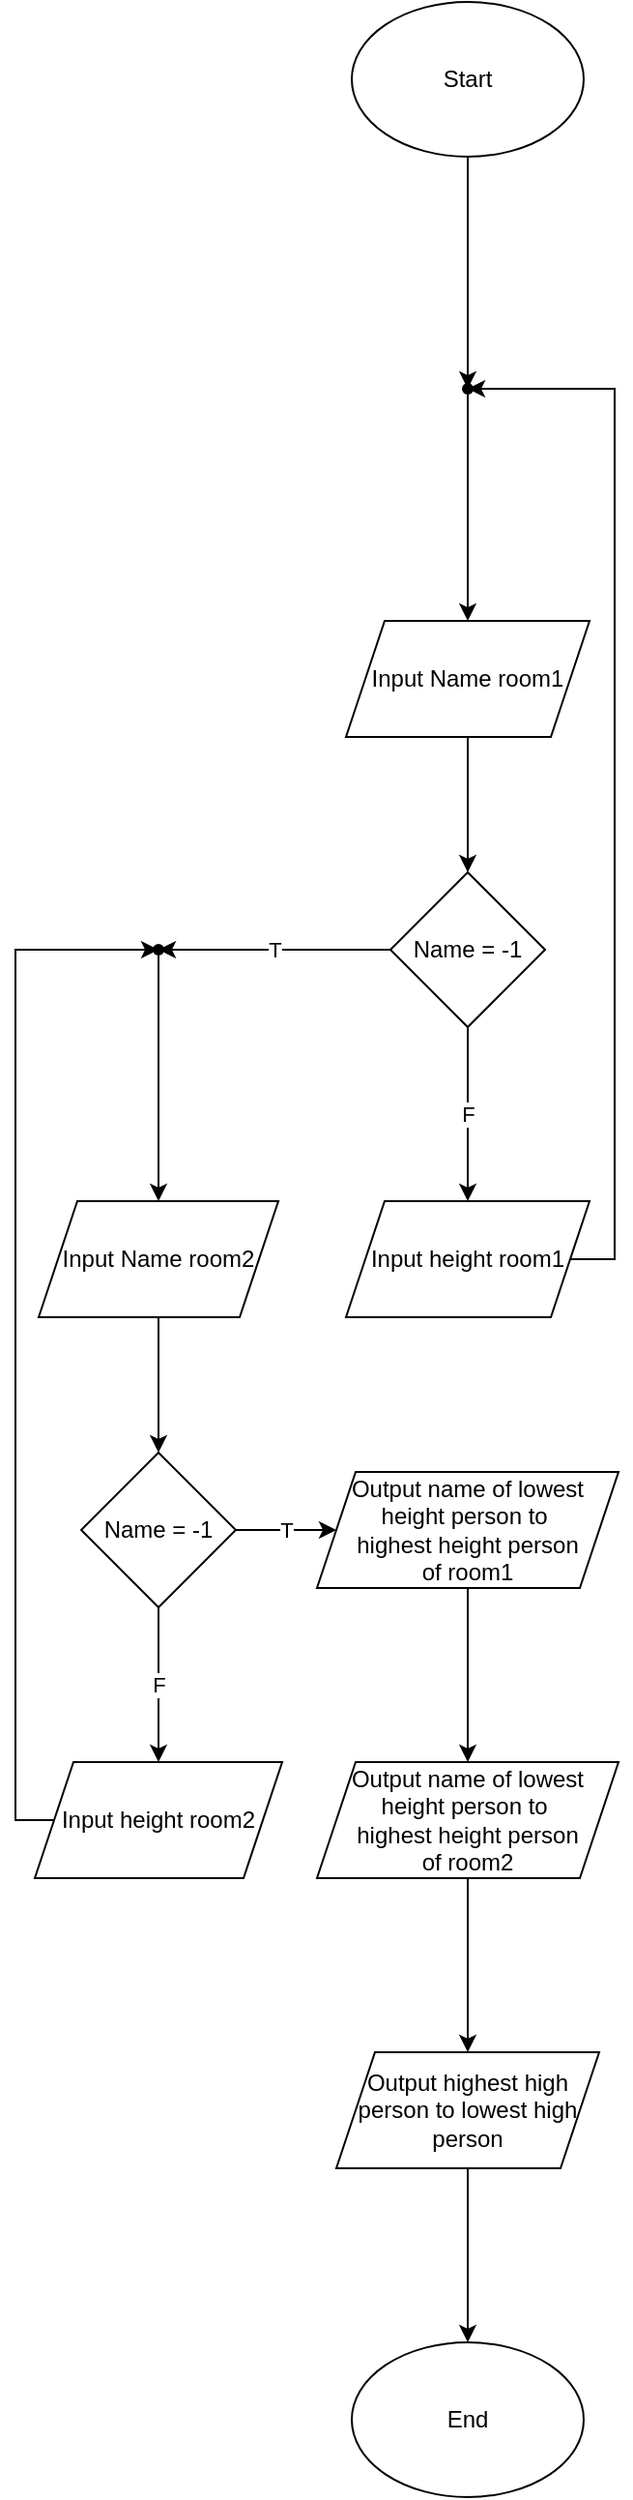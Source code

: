 <mxfile version="25.0.3">
  <diagram name="หน้า-1" id="uFgufKT6krchcm-q_aM_">
    <mxGraphModel dx="1050" dy="530" grid="1" gridSize="10" guides="1" tooltips="1" connect="1" arrows="1" fold="1" page="1" pageScale="1" pageWidth="827" pageHeight="1169" math="0" shadow="0">
      <root>
        <mxCell id="0" />
        <mxCell id="1" parent="0" />
        <mxCell id="U8AcKcACCjuobLFnIIkW-9" value="" style="edgeStyle=orthogonalEdgeStyle;rounded=0;orthogonalLoop=1;jettySize=auto;html=1;" edge="1" parent="1" source="U8AcKcACCjuobLFnIIkW-1" target="U8AcKcACCjuobLFnIIkW-8">
          <mxGeometry relative="1" as="geometry" />
        </mxCell>
        <mxCell id="U8AcKcACCjuobLFnIIkW-1" value="Start" style="ellipse;whiteSpace=wrap;html=1;" vertex="1" parent="1">
          <mxGeometry x="354" y="10" width="120" height="80" as="geometry" />
        </mxCell>
        <mxCell id="U8AcKcACCjuobLFnIIkW-5" value="" style="edgeStyle=orthogonalEdgeStyle;rounded=0;orthogonalLoop=1;jettySize=auto;html=1;" edge="1" parent="1" source="U8AcKcACCjuobLFnIIkW-2" target="U8AcKcACCjuobLFnIIkW-4">
          <mxGeometry relative="1" as="geometry" />
        </mxCell>
        <mxCell id="U8AcKcACCjuobLFnIIkW-2" value="Input Name room1" style="shape=parallelogram;perimeter=parallelogramPerimeter;whiteSpace=wrap;html=1;fixedSize=1;" vertex="1" parent="1">
          <mxGeometry x="351" y="330" width="126" height="60" as="geometry" />
        </mxCell>
        <mxCell id="U8AcKcACCjuobLFnIIkW-7" value="F" style="edgeStyle=orthogonalEdgeStyle;rounded=0;orthogonalLoop=1;jettySize=auto;html=1;" edge="1" parent="1" source="U8AcKcACCjuobLFnIIkW-4" target="U8AcKcACCjuobLFnIIkW-6">
          <mxGeometry relative="1" as="geometry" />
        </mxCell>
        <mxCell id="U8AcKcACCjuobLFnIIkW-20" value="T" style="edgeStyle=orthogonalEdgeStyle;rounded=0;orthogonalLoop=1;jettySize=auto;html=1;" edge="1" parent="1" source="U8AcKcACCjuobLFnIIkW-4" target="U8AcKcACCjuobLFnIIkW-19">
          <mxGeometry relative="1" as="geometry" />
        </mxCell>
        <mxCell id="U8AcKcACCjuobLFnIIkW-4" value="Name = -1" style="rhombus;whiteSpace=wrap;html=1;" vertex="1" parent="1">
          <mxGeometry x="374" y="460" width="80" height="80" as="geometry" />
        </mxCell>
        <mxCell id="U8AcKcACCjuobLFnIIkW-6" value="Input height room1" style="shape=parallelogram;perimeter=parallelogramPerimeter;whiteSpace=wrap;html=1;fixedSize=1;" vertex="1" parent="1">
          <mxGeometry x="351" y="630" width="126" height="60" as="geometry" />
        </mxCell>
        <mxCell id="U8AcKcACCjuobLFnIIkW-10" value="" style="edgeStyle=orthogonalEdgeStyle;rounded=0;orthogonalLoop=1;jettySize=auto;html=1;" edge="1" parent="1" source="U8AcKcACCjuobLFnIIkW-8" target="U8AcKcACCjuobLFnIIkW-2">
          <mxGeometry relative="1" as="geometry" />
        </mxCell>
        <mxCell id="U8AcKcACCjuobLFnIIkW-8" value="" style="shape=waypoint;sketch=0;size=6;pointerEvents=1;points=[];fillColor=default;resizable=0;rotatable=0;perimeter=centerPerimeter;snapToPoint=1;" vertex="1" parent="1">
          <mxGeometry x="404" y="200" width="20" height="20" as="geometry" />
        </mxCell>
        <mxCell id="U8AcKcACCjuobLFnIIkW-11" style="edgeStyle=orthogonalEdgeStyle;rounded=0;orthogonalLoop=1;jettySize=auto;html=1;exitX=1;exitY=0.5;exitDx=0;exitDy=0;entryX=1.1;entryY=0.74;entryDx=0;entryDy=0;entryPerimeter=0;" edge="1" parent="1" source="U8AcKcACCjuobLFnIIkW-6" target="U8AcKcACCjuobLFnIIkW-8">
          <mxGeometry relative="1" as="geometry">
            <Array as="points">
              <mxPoint x="490" y="660" />
              <mxPoint x="490" y="210" />
            </Array>
          </mxGeometry>
        </mxCell>
        <mxCell id="U8AcKcACCjuobLFnIIkW-16" value="" style="edgeStyle=orthogonalEdgeStyle;rounded=0;orthogonalLoop=1;jettySize=auto;html=1;" edge="1" parent="1" source="U8AcKcACCjuobLFnIIkW-13" target="U8AcKcACCjuobLFnIIkW-15">
          <mxGeometry relative="1" as="geometry" />
        </mxCell>
        <mxCell id="U8AcKcACCjuobLFnIIkW-13" value="Input Name room2" style="shape=parallelogram;perimeter=parallelogramPerimeter;whiteSpace=wrap;html=1;fixedSize=1;" vertex="1" parent="1">
          <mxGeometry x="192" y="630" width="124" height="60" as="geometry" />
        </mxCell>
        <mxCell id="U8AcKcACCjuobLFnIIkW-18" value="F" style="edgeStyle=orthogonalEdgeStyle;rounded=0;orthogonalLoop=1;jettySize=auto;html=1;" edge="1" parent="1" source="U8AcKcACCjuobLFnIIkW-15" target="U8AcKcACCjuobLFnIIkW-17">
          <mxGeometry relative="1" as="geometry" />
        </mxCell>
        <mxCell id="U8AcKcACCjuobLFnIIkW-27" value="T" style="edgeStyle=orthogonalEdgeStyle;rounded=0;orthogonalLoop=1;jettySize=auto;html=1;" edge="1" parent="1" source="U8AcKcACCjuobLFnIIkW-15" target="U8AcKcACCjuobLFnIIkW-26">
          <mxGeometry relative="1" as="geometry" />
        </mxCell>
        <mxCell id="U8AcKcACCjuobLFnIIkW-15" value="Name = -1" style="rhombus;whiteSpace=wrap;html=1;" vertex="1" parent="1">
          <mxGeometry x="214" y="760" width="80" height="80" as="geometry" />
        </mxCell>
        <mxCell id="U8AcKcACCjuobLFnIIkW-17" value="Input height room2" style="shape=parallelogram;perimeter=parallelogramPerimeter;whiteSpace=wrap;html=1;fixedSize=1;" vertex="1" parent="1">
          <mxGeometry x="190" y="920" width="128" height="60" as="geometry" />
        </mxCell>
        <mxCell id="U8AcKcACCjuobLFnIIkW-21" value="" style="edgeStyle=orthogonalEdgeStyle;rounded=0;orthogonalLoop=1;jettySize=auto;html=1;" edge="1" parent="1" source="U8AcKcACCjuobLFnIIkW-19" target="U8AcKcACCjuobLFnIIkW-13">
          <mxGeometry relative="1" as="geometry" />
        </mxCell>
        <mxCell id="U8AcKcACCjuobLFnIIkW-19" value="" style="shape=waypoint;sketch=0;size=6;pointerEvents=1;points=[];fillColor=default;resizable=0;rotatable=0;perimeter=centerPerimeter;snapToPoint=1;" vertex="1" parent="1">
          <mxGeometry x="244" y="490" width="20" height="20" as="geometry" />
        </mxCell>
        <mxCell id="U8AcKcACCjuobLFnIIkW-22" style="edgeStyle=orthogonalEdgeStyle;rounded=0;orthogonalLoop=1;jettySize=auto;html=1;exitX=0;exitY=0.5;exitDx=0;exitDy=0;entryX=0.18;entryY=0.52;entryDx=0;entryDy=0;entryPerimeter=0;" edge="1" parent="1" source="U8AcKcACCjuobLFnIIkW-17" target="U8AcKcACCjuobLFnIIkW-19">
          <mxGeometry relative="1" as="geometry">
            <Array as="points">
              <mxPoint x="180" y="950" />
              <mxPoint x="180" y="500" />
            </Array>
          </mxGeometry>
        </mxCell>
        <mxCell id="U8AcKcACCjuobLFnIIkW-29" value="" style="edgeStyle=orthogonalEdgeStyle;rounded=0;orthogonalLoop=1;jettySize=auto;html=1;" edge="1" parent="1" source="U8AcKcACCjuobLFnIIkW-26" target="U8AcKcACCjuobLFnIIkW-28">
          <mxGeometry relative="1" as="geometry" />
        </mxCell>
        <mxCell id="U8AcKcACCjuobLFnIIkW-26" value="Output name of lowest height person to&amp;nbsp;&lt;div&gt;highest height person&lt;/div&gt;&lt;div&gt;of room1&lt;/div&gt;" style="shape=parallelogram;perimeter=parallelogramPerimeter;whiteSpace=wrap;html=1;fixedSize=1;" vertex="1" parent="1">
          <mxGeometry x="336" y="770" width="156" height="60" as="geometry" />
        </mxCell>
        <mxCell id="U8AcKcACCjuobLFnIIkW-31" value="" style="edgeStyle=orthogonalEdgeStyle;rounded=0;orthogonalLoop=1;jettySize=auto;html=1;" edge="1" parent="1" source="U8AcKcACCjuobLFnIIkW-28" target="U8AcKcACCjuobLFnIIkW-30">
          <mxGeometry relative="1" as="geometry" />
        </mxCell>
        <mxCell id="U8AcKcACCjuobLFnIIkW-28" value="Output name of lowest height person to&amp;nbsp;&lt;div&gt;highest height person&lt;/div&gt;&lt;div&gt;of room2&lt;/div&gt;" style="shape=parallelogram;perimeter=parallelogramPerimeter;whiteSpace=wrap;html=1;fixedSize=1;" vertex="1" parent="1">
          <mxGeometry x="336" y="920" width="156" height="60" as="geometry" />
        </mxCell>
        <mxCell id="U8AcKcACCjuobLFnIIkW-33" value="" style="edgeStyle=orthogonalEdgeStyle;rounded=0;orthogonalLoop=1;jettySize=auto;html=1;" edge="1" parent="1" source="U8AcKcACCjuobLFnIIkW-30" target="U8AcKcACCjuobLFnIIkW-32">
          <mxGeometry relative="1" as="geometry" />
        </mxCell>
        <mxCell id="U8AcKcACCjuobLFnIIkW-30" value="Output highest high person to lowest high person" style="shape=parallelogram;perimeter=parallelogramPerimeter;whiteSpace=wrap;html=1;fixedSize=1;" vertex="1" parent="1">
          <mxGeometry x="346" y="1070" width="136" height="60" as="geometry" />
        </mxCell>
        <mxCell id="U8AcKcACCjuobLFnIIkW-32" value="End" style="ellipse;whiteSpace=wrap;html=1;" vertex="1" parent="1">
          <mxGeometry x="354" y="1220" width="120" height="80" as="geometry" />
        </mxCell>
      </root>
    </mxGraphModel>
  </diagram>
</mxfile>
